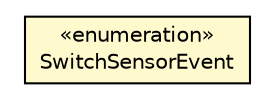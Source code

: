 #!/usr/local/bin/dot
#
# Class diagram 
# Generated by UMLGraph version 5.1 (http://www.umlgraph.org/)
#

digraph G {
	edge [fontname="Helvetica",fontsize=10,labelfontname="Helvetica",labelfontsize=10];
	node [fontname="Helvetica",fontsize=10,shape=plaintext];
	nodesep=0.25;
	ranksep=0.5;
	// org.universAAL.lddi.lib.activityhub.devicemodel.SwitchSensorEvent
	c6620485 [label=<<table title="org.universAAL.lddi.lib.activityhub.devicemodel.SwitchSensorEvent" border="0" cellborder="1" cellspacing="0" cellpadding="2" port="p" bgcolor="lemonChiffon" href="./SwitchSensorEvent.html">
		<tr><td><table border="0" cellspacing="0" cellpadding="1">
<tr><td align="center" balign="center"> &#171;enumeration&#187; </td></tr>
<tr><td align="center" balign="center"> SwitchSensorEvent </td></tr>
		</table></td></tr>
		</table>>, fontname="Helvetica", fontcolor="black", fontsize=10.0];
}

